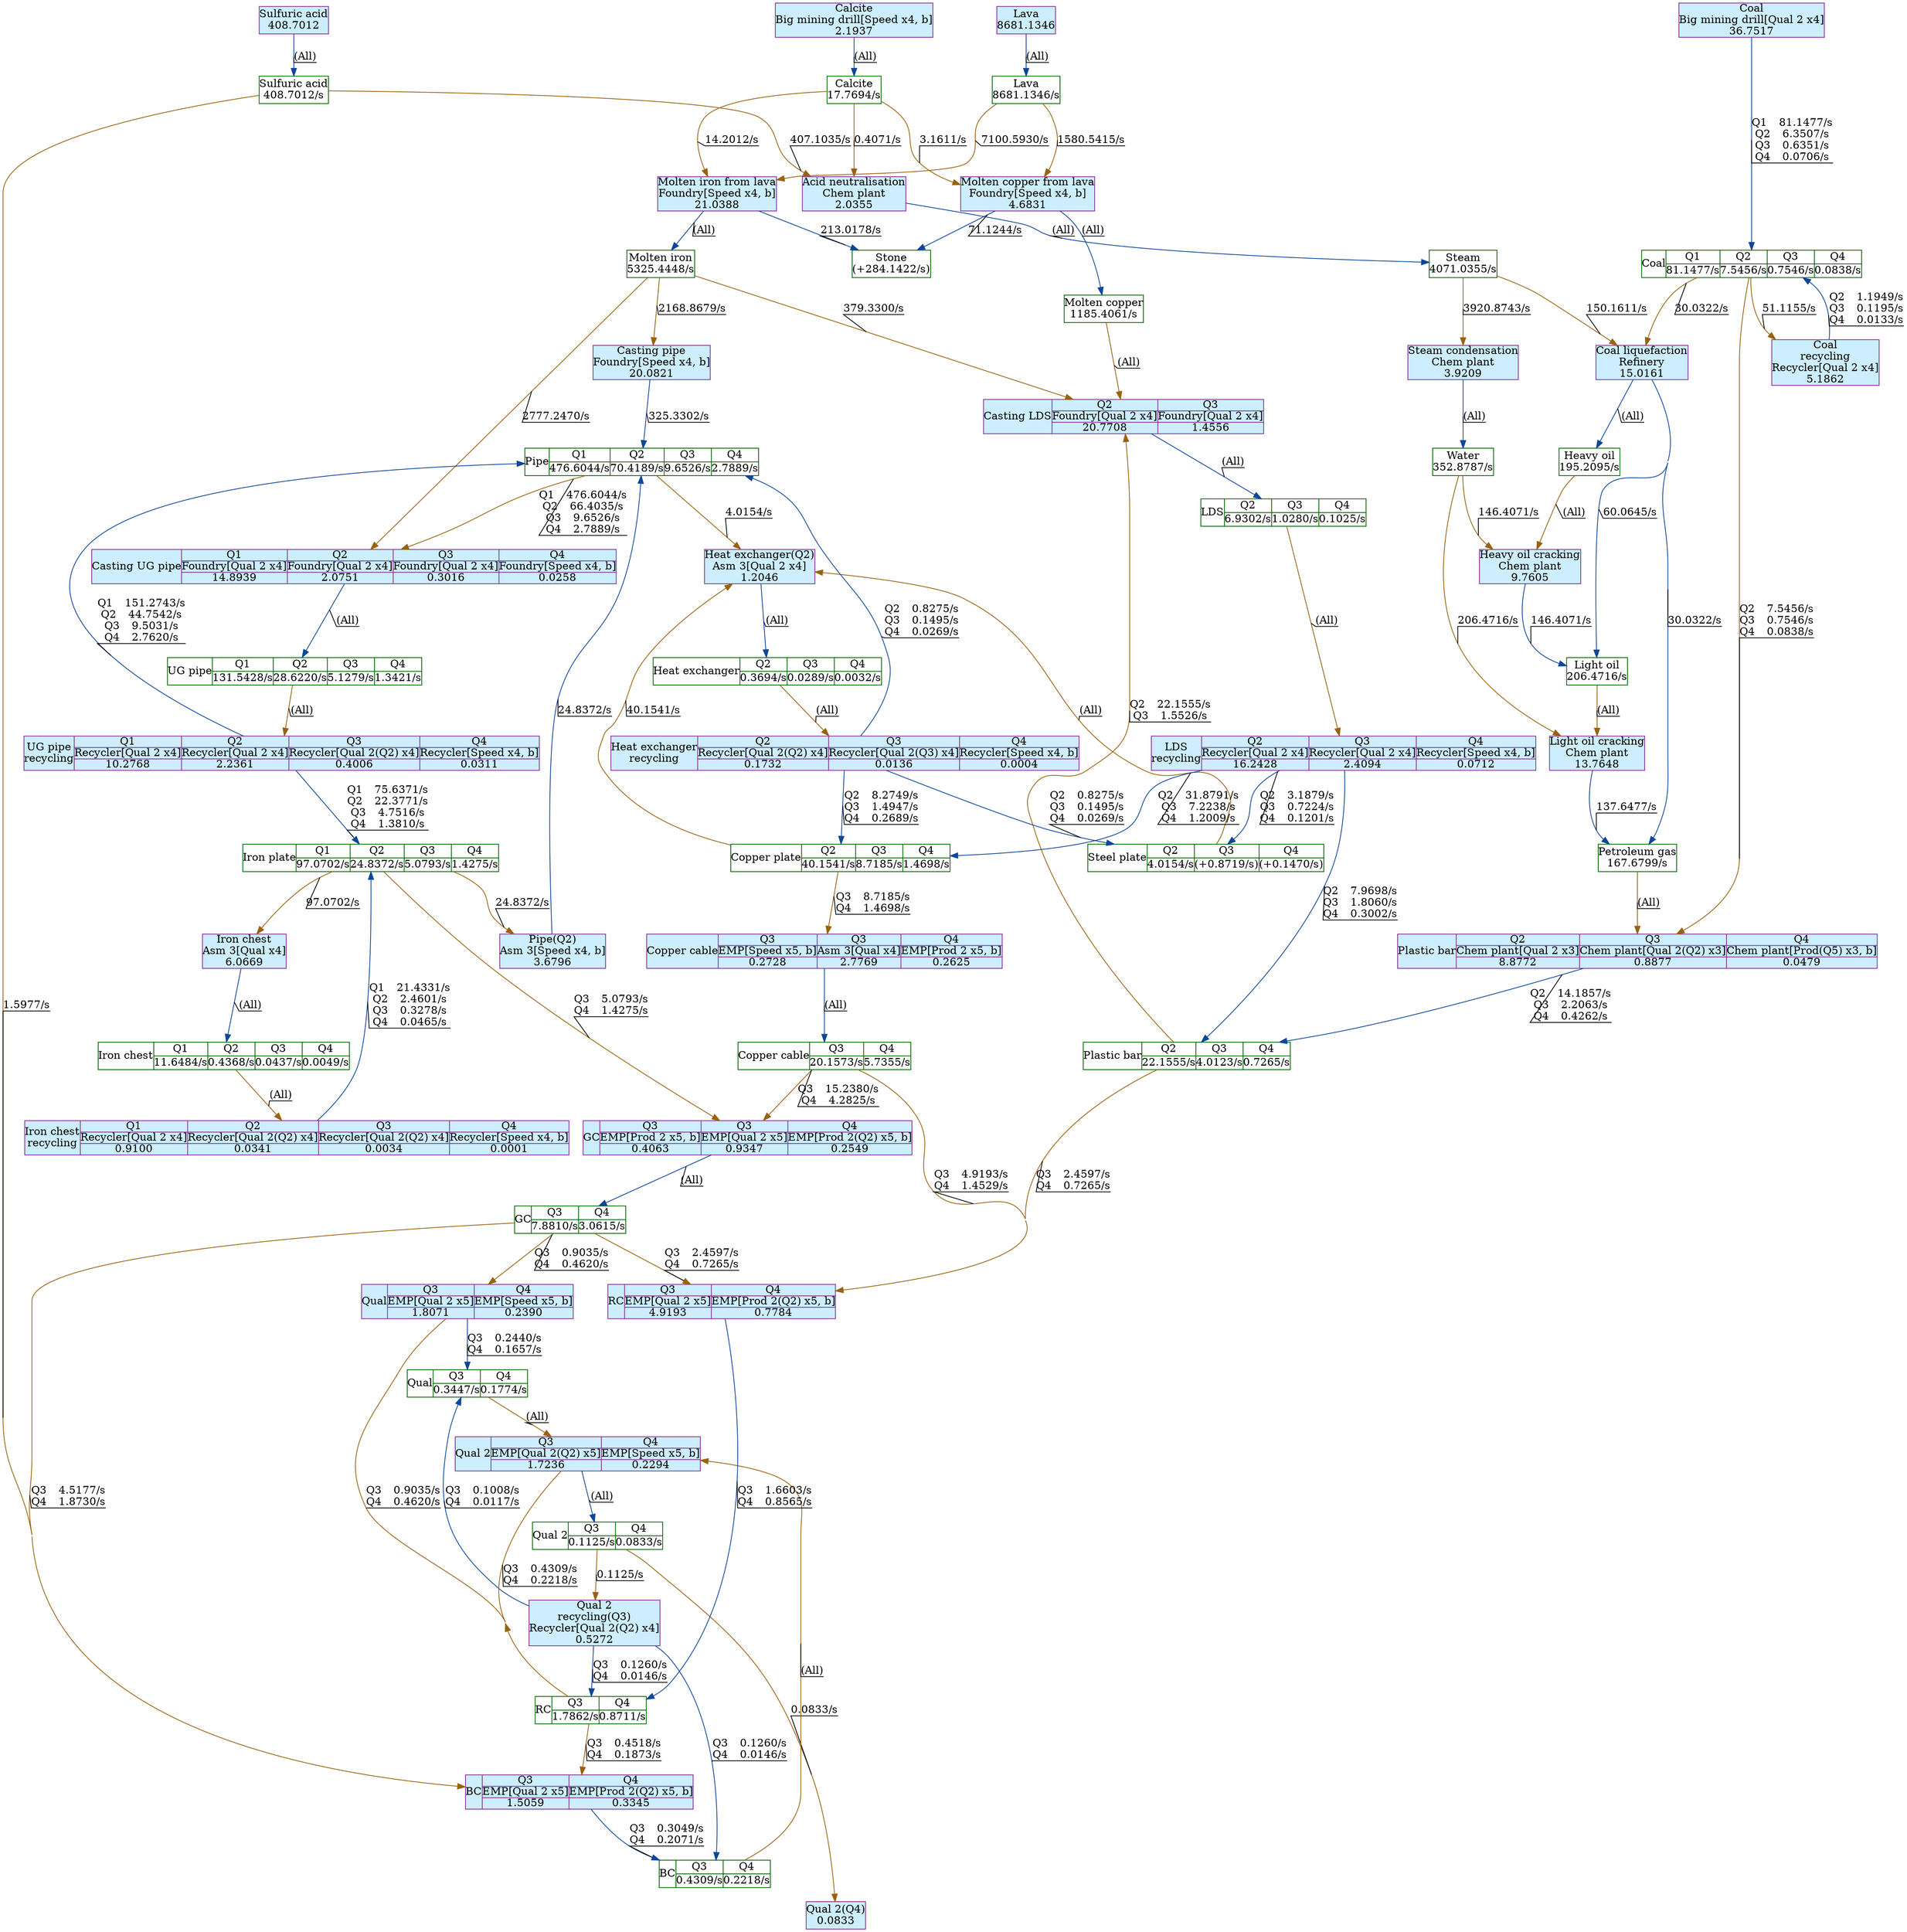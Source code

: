 digraph {
    layout="dot"
    concentrate=true
    node [shape="box"; margin=0]
    edge [decorate=true]
    0 [color="#006400"; label="Lava
8681.1346/s"]
    1 [color="#006400"; label="Sulfuric acid
408.7012/s"]
    2 [color="#006400"; label="Calcite
17.7694/s"]
    3 [color="#006400"; label="Molten iron
5325.4448/s"]
    4 [color="#006400"; label="Stone
(+284.1422/s)"]
    5 [color="#006400"; label="Molten copper
1185.4061/s"]
    6 [color="#006400"; label="Steam
4071.0355/s"]
    7 [color="#006400"; label="Water
352.8787/s"]
    8 [color="#006400"; label="Light oil
206.4716/s"]
    9 [color="#006400"; label="Heavy oil
195.2095/s"]
    10 [color="#006400"; label="Petroleum gas
167.6799/s"]
    11 [style="filled"; color="#842e99"; fillcolor="#cceeff"; label="Lava
8681.1346"]
    12 [style="filled"; color="#842e99"; fillcolor="#cceeff"; label="Sulfuric acid
408.7012"]
    13 [style="filled"; color="#842e99"; fillcolor="#cceeff"; label="Qual 2(Q4)
0.0833"]
    14 [style="filled"; color="#842e99"; fillcolor="#cceeff"; label="Calcite
Big mining drill[Speed x4, b]
2.1937"]
    15 [style="filled"; color="#842e99"; fillcolor="#cceeff"; label="Coal
Big mining drill[Qual 2 x4]
36.7517"]
    16 [style="filled"; color="#842e99"; fillcolor="#cceeff"; label="Pipe(Q2)
Asm 3[Speed x4, b]
3.6796"]
    17 [style="filled"; color="#842e99"; fillcolor="#cceeff"; label="Iron chest
Asm 3[Qual x4]
6.0669"]
    18 [style="filled"; color="#842e99"; fillcolor="#cceeff"; label="Heat exchanger(Q2)
Asm 3[Qual 2 x4]
1.2046"]
    19 [style="filled"; color="#842e99"; fillcolor="#cceeff"; label="Molten iron from lava
Foundry[Speed x4, b]
21.0388"]
    20 [style="filled"; color="#842e99"; fillcolor="#cceeff"; label="Molten copper from lava
Foundry[Speed x4, b]
4.6831"]
    21 [style="filled"; color="#842e99"; fillcolor="#cceeff"; label="Casting pipe
Foundry[Speed x4, b]
20.0821"]
    22 [style="filled"; color="#842e99"; fillcolor="#cceeff"; label="Coal\nrecycling
Recycler[Qual 2 x4]
5.1862"]
    23 [style="filled"; color="#842e99"; fillcolor="#cceeff"; label="Qual 2\nrecycling(Q3)
Recycler[Qual 2(Q2) x4]
0.5272"]
    24 [style="filled"; color="#842e99"; fillcolor="#cceeff"; label="Acid neutralisation
Chem plant
2.0355"]
    25 [style="filled"; color="#842e99"; fillcolor="#cceeff"; label="Steam condensation
Chem plant
3.9209"]
    26 [style="filled"; color="#842e99"; fillcolor="#cceeff"; label="Heavy oil cracking
Chem plant
9.7605"]
    27 [style="filled"; color="#842e99"; fillcolor="#cceeff"; label="Light oil cracking
Chem plant
13.7648"]
    28 [style="filled"; color="#842e99"; fillcolor="#cceeff"; label="Coal liquefaction
Refinery
15.0161"]
    29 [color="#006400"; label="{Qual 2}|{Q3|0.1125/s}|{Q4|0.0833/s}"; shape="record"]
    30 [color="#006400"; label="{Coal}|{Q1|81.1477/s}|{Q2|7.5456/s}|{Q3|0.7546/s}|{Q4|0.0838/s}"; shape="record"]
    31 [color="#006400"; label="{Copper cable}|{Q3|20.1573/s}|{Q4|5.7355/s}"; shape="record"]
    32 [color="#006400"; label="{Copper plate}|{Q2|40.1541/s}|{Q3|8.7185/s}|{Q4|1.4698/s}"; shape="record"]
    33 [color="#006400"; label="{Qual}|{Q3|0.3447/s}|{Q4|0.1774/s}"; shape="record"]
    34 [color="#006400"; label="{GC}|{Q3|7.8810/s}|{Q4|3.0615/s}"; shape="record"]
    35 [color="#006400"; label="{RC}|{Q3|1.7862/s}|{Q4|0.8711/s}"; shape="record"]
    36 [color="#006400"; label="{BC}|{Q3|0.4309/s}|{Q4|0.2218/s}"; shape="record"]
    37 [color="#006400"; label="{Iron plate}|{Q1|97.0702/s}|{Q2|24.8372/s}|{Q3|5.0793/s}|{Q4|1.4275/s}"; shape="record"]
    38 [color="#006400"; label="{Plastic bar}|{Q2|22.1555/s}|{Q3|4.0123/s}|{Q4|0.7265/s}"; shape="record"]
    39 [color="#006400"; label="{Pipe}|{Q1|476.6044/s}|{Q2|70.4189/s}|{Q3|9.6526/s}|{Q4|2.7889/s}"; shape="record"]
    40 [color="#006400"; label="{Iron chest}|{Q1|11.6484/s}|{Q2|0.4368/s}|{Q3|0.0437/s}|{Q4|0.0049/s}"; shape="record"]
    41 [color="#006400"; label="{Heat exchanger}|{Q2|0.3694/s}|{Q3|0.0289/s}|{Q4|0.0032/s}"; shape="record"]
    42 [color="#006400"; label="{Steel plate}|{Q2|4.0154/s}|{Q3|(+0.8719/s)}|{Q4|(+0.1470/s)}"; shape="record"]
    43 [color="#006400"; label="{UG pipe}|{Q1|131.5428/s}|{Q2|28.6220/s}|{Q3|5.1279/s}|{Q4|1.3421/s}"; shape="record"]
    44 [color="#006400"; label="{LDS}|{Q2|6.9302/s}|{Q3|1.0280/s}|{Q4|0.1025/s}"; shape="record"]
    45 [style="filled"; color="#842e99"; fillcolor="#cceeff"; label="{Copper cable}|{Q3|EMP[Speed x5, b]|0.2728}|{Q3|Asm 3[Qual x4]|2.7769}|{Q4|EMP[Prod 2 x5, b]|0.2625}"; shape="record"]
    46 [style="filled"; color="#842e99"; fillcolor="#cceeff"; label="{Qual}|{Q3|EMP[Qual 2 x5]|1.8071}|{Q4|EMP[Speed x5, b]|0.2390}"; shape="record"]
    47 [style="filled"; color="#842e99"; fillcolor="#cceeff"; label="{Qual 2}|{Q3|EMP[Qual 2(Q2) x5]|1.7236}|{Q4|EMP[Speed x5, b]|0.2294}"; shape="record"]
    48 [style="filled"; color="#842e99"; fillcolor="#cceeff"; label="{GC}|{Q3|EMP[Prod 2 x5, b]|0.4063}|{Q3|EMP[Qual 2 x5]|0.9347}|{Q4|EMP[Prod 2(Q2) x5, b]|0.2549}"; shape="record"]
    49 [style="filled"; color="#842e99"; fillcolor="#cceeff"; label="{RC}|{Q3|EMP[Qual 2 x5]|4.9193}|{Q4|EMP[Prod 2(Q2) x5, b]|0.7784}"; shape="record"]
    50 [style="filled"; color="#842e99"; fillcolor="#cceeff"; label="{BC}|{Q3|EMP[Qual 2 x5]|1.5059}|{Q4|EMP[Prod 2(Q2) x5, b]|0.3345}"; shape="record"]
    51 [style="filled"; color="#842e99"; fillcolor="#cceeff"; label="{Casting UG pipe}|{Q1|Foundry[Qual 2 x4]|14.8939}|{Q2|Foundry[Qual 2 x4]|2.0751}|{Q3|Foundry[Qual 2 x4]|0.3016}|{Q4|Foundry[Speed x4, b]|0.0258}"; shape="record"]
    52 [style="filled"; color="#842e99"; fillcolor="#cceeff"; label="{Casting LDS}|{Q2|Foundry[Qual 2 x4]|20.7708}|{Q3|Foundry[Qual 2 x4]|1.4556}"; shape="record"]
    53 [style="filled"; color="#842e99"; fillcolor="#cceeff"; label="{UG pipe\nrecycling}|{Q1|Recycler[Qual 2 x4]|10.2768}|{Q2|Recycler[Qual 2 x4]|2.2361}|{Q3|Recycler[Qual 2(Q2) x4]|0.4006}|{Q4|Recycler[Speed x4, b]|0.0311}"; shape="record"]
    54 [style="filled"; color="#842e99"; fillcolor="#cceeff"; label="{Iron chest\nrecycling}|{Q1|Recycler[Qual 2 x4]|0.9100}|{Q2|Recycler[Qual 2(Q2) x4]|0.0341}|{Q3|Recycler[Qual 2(Q2) x4]|0.0034}|{Q4|Recycler[Speed x4, b]|0.0001}"; shape="record"]
    55 [style="filled"; color="#842e99"; fillcolor="#cceeff"; label="{LDS\nrecycling}|{Q2|Recycler[Qual 2 x4]|16.2428}|{Q3|Recycler[Qual 2 x4]|2.4094}|{Q4|Recycler[Speed x4, b]|0.0712}"; shape="record"]
    56 [style="filled"; color="#842e99"; fillcolor="#cceeff"; label="{Heat exchanger\nrecycling}|{Q2|Recycler[Qual 2(Q2) x4]|0.1732}|{Q3|Recycler[Qual 2(Q3) x4]|0.0136}|{Q4|Recycler[Speed x4, b]|0.0004}"; shape="record"]
    57 [style="filled"; color="#842e99"; fillcolor="#cceeff"; label="{Plastic bar}|{Q2|Chem plant[Qual 2 x3]|8.8772}|{Q3|Chem plant[Qual 2(Q2) x3]|0.8877}|{Q4|Chem plant[Prod(Q5) x3, b]|0.0479}"; shape="record"]
    0 -> 19 [color="#99620f"; label="7100.5930/s
"]
    0 -> 20 [color="#99620f"; label="1580.5415/s
"]
    1 -> 24 [color="#99620f"; label="407.1035/s
"]
    1 -> 50 [color="#99620f"; label="1.5977/s
"]
    2 -> 19 [color="#99620f"; label="14.2012/s
"]
    2 -> 20 [color="#99620f"; label="3.1611/s
"]
    2 -> 24 [color="#99620f"; label="0.4071/s
"]
    3 -> 21 [color="#99620f"; label="2168.8679/s
"]
    3 -> 51 [color="#99620f"; label="2777.2470/s
"]
    3 -> 52 [color="#99620f"; label="379.3300/s
"]
    5 -> 52 [color="#99620f"; label="(All)"]
    6 -> 25 [color="#99620f"; label="3920.8743/s
"]
    6 -> 28 [color="#99620f"; label="150.1611/s
"]
    7 -> 26 [color="#99620f"; label="146.4071/s
"]
    7 -> 27 [color="#99620f"; label="206.4716/s
"]
    8 -> 27 [color="#99620f"; label="(All)"]
    9 -> 26 [color="#99620f"; label="(All)"]
    10 -> 57 [color="#99620f"; label="(All)"]
    11 -> 0 [color="#0f4699"; label="(All)"]
    12 -> 1 [color="#0f4699"; label="(All)"]
    14 -> 2 [color="#0f4699"; label="(All)"]
    15 -> 30 [color="#0f4699"; label="Q1	81.1477/s
Q2	6.3507/s
Q3	0.6351/s
Q4	0.0706/s
"]
    16 -> 39 [color="#0f4699"; label="24.8372/s
"]
    17 -> 40 [color="#0f4699"; label="(All)"]
    18 -> 41 [color="#0f4699"; label="(All)"]
    19 -> 3 [color="#0f4699"; label="(All)"]
    19 -> 4 [color="#0f4699"; label="213.0178/s
"]
    20 -> 5 [color="#0f4699"; label="(All)"]
    20 -> 4 [color="#0f4699"; label="71.1244/s
"]
    21 -> 39 [color="#0f4699"; label="325.3302/s
"]
    22 -> 30 [color="#0f4699"; label="Q2	1.1949/s
Q3	0.1195/s
Q4	0.0133/s
"]
    23 -> 33 [color="#0f4699"; label="Q3	0.1008/s
Q4	0.0117/s
"]
    23 -> 35 [color="#0f4699"; label="Q3	0.1260/s
Q4	0.0146/s
"]
    23 -> 36 [color="#0f4699"; label="Q3	0.1260/s
Q4	0.0146/s
"]
    24 -> 6 [color="#0f4699"; label="(All)"]
    25 -> 7 [color="#0f4699"; label="(All)"]
    26 -> 8 [color="#0f4699"; label="146.4071/s
"]
    27 -> 10 [color="#0f4699"; label="137.6477/s
"]
    28 -> 9 [color="#0f4699"; label="(All)"]
    28 -> 8 [color="#0f4699"; label="60.0645/s
"]
    28 -> 10 [color="#0f4699"; label="30.0322/s
"]
    29 -> 13 [color="#99620f"; label="0.0833/s
"]
    29 -> 23 [color="#99620f"; label="0.1125/s
"]
    30 -> 22 [color="#99620f"; label="51.1155/s
"]
    30 -> 28 [color="#99620f"; label="30.0322/s
"]
    30 -> 57 [color="#99620f"; label="Q2	7.5456/s
Q3	0.7546/s
Q4	0.0838/s
"]
    31 -> 48 [color="#99620f"; label="Q3	15.2380/s
Q4	4.2825/s
"]
    31 -> 49 [color="#99620f"; label="Q3	4.9193/s
Q4	1.4529/s
"]
    32 -> 18 [color="#99620f"; label="40.1541/s
"]
    32 -> 45 [color="#99620f"; label="Q3	8.7185/s
Q4	1.4698/s
"]
    33 -> 47 [color="#99620f"; label="(All)"]
    34 -> 46 [color="#99620f"; label="Q3	0.9035/s
Q4	0.4620/s
"]
    34 -> 49 [color="#99620f"; label="Q3	2.4597/s
Q4	0.7265/s
"]
    34 -> 50 [color="#99620f"; label="Q3	4.5177/s
Q4	1.8730/s
"]
    35 -> 46 [color="#99620f"; label="Q3	0.9035/s
Q4	0.4620/s
"]
    35 -> 47 [color="#99620f"; label="Q3	0.4309/s
Q4	0.2218/s
"]
    35 -> 50 [color="#99620f"; label="Q3	0.4518/s
Q4	0.1873/s
"]
    36 -> 47 [color="#99620f"; label="(All)"]
    37 -> 16 [color="#99620f"; label="24.8372/s
"]
    37 -> 17 [color="#99620f"; label="97.0702/s
"]
    37 -> 48 [color="#99620f"; label="Q3	5.0793/s
Q4	1.4275/s
"]
    38 -> 49 [color="#99620f"; label="Q3	2.4597/s
Q4	0.7265/s
"]
    38 -> 52 [color="#99620f"; label="Q2	22.1555/s
Q3	1.5526/s
"]
    39 -> 18 [color="#99620f"; label="4.0154/s
"]
    39 -> 51 [color="#99620f"; label="Q1	476.6044/s
Q2	66.4035/s
Q3	9.6526/s
Q4	2.7889/s
"]
    40 -> 54 [color="#99620f"; label="(All)"]
    41 -> 56 [color="#99620f"; label="(All)"]
    42 -> 18 [color="#99620f"; label="(All)"]
    43 -> 53 [color="#99620f"; label="(All)"]
    44 -> 55 [color="#99620f"; label="(All)"]
    45 -> 31 [color="#0f4699"; label="(All)"]
    46 -> 33 [color="#0f4699"; label="Q3	0.2440/s
Q4	0.1657/s
"]
    47 -> 29 [color="#0f4699"; label="(All)"]
    48 -> 34 [color="#0f4699"; label="(All)"]
    49 -> 35 [color="#0f4699"; label="Q3	1.6603/s
Q4	0.8565/s
"]
    50 -> 36 [color="#0f4699"; label="Q3	0.3049/s
Q4	0.2071/s
"]
    51 -> 43 [color="#0f4699"; label="(All)"]
    52 -> 44 [color="#0f4699"; label="(All)"]
    53 -> 37 [color="#0f4699"; label="Q1	75.6371/s
Q2	22.3771/s
Q3	4.7516/s
Q4	1.3810/s
"]
    53 -> 39 [color="#0f4699"; label="Q1	151.2743/s
Q2	44.7542/s
Q3	9.5031/s
Q4	2.7620/s
"]
    54 -> 37 [color="#0f4699"; label="Q1	21.4331/s
Q2	2.4601/s
Q3	0.3278/s
Q4	0.0465/s
"]
    55 -> 32 [color="#0f4699"; label="Q2	31.8791/s
Q3	7.2238/s
Q4	1.2009/s
"]
    55 -> 38 [color="#0f4699"; label="Q2	7.9698/s
Q3	1.8060/s
Q4	0.3002/s
"]
    55 -> 42 [color="#0f4699"; label="Q2	3.1879/s
Q3	0.7224/s
Q4	0.1201/s
"]
    56 -> 32 [color="#0f4699"; label="Q2	8.2749/s
Q3	1.4947/s
Q4	0.2689/s
"]
    56 -> 39 [color="#0f4699"; label="Q2	0.8275/s
Q3	0.1495/s
Q4	0.0269/s
"]
    56 -> 42 [color="#0f4699"; label="Q2	0.8275/s
Q3	0.1495/s
Q4	0.0269/s
"]
    57 -> 38 [color="#0f4699"; label="Q2	14.1857/s
Q3	2.2063/s
Q4	0.4262/s
"]
    subgraph {
        rank="source"
        11
        12
        14
        15
    }
    subgraph {
        rank="sink"
        13
    }
}
